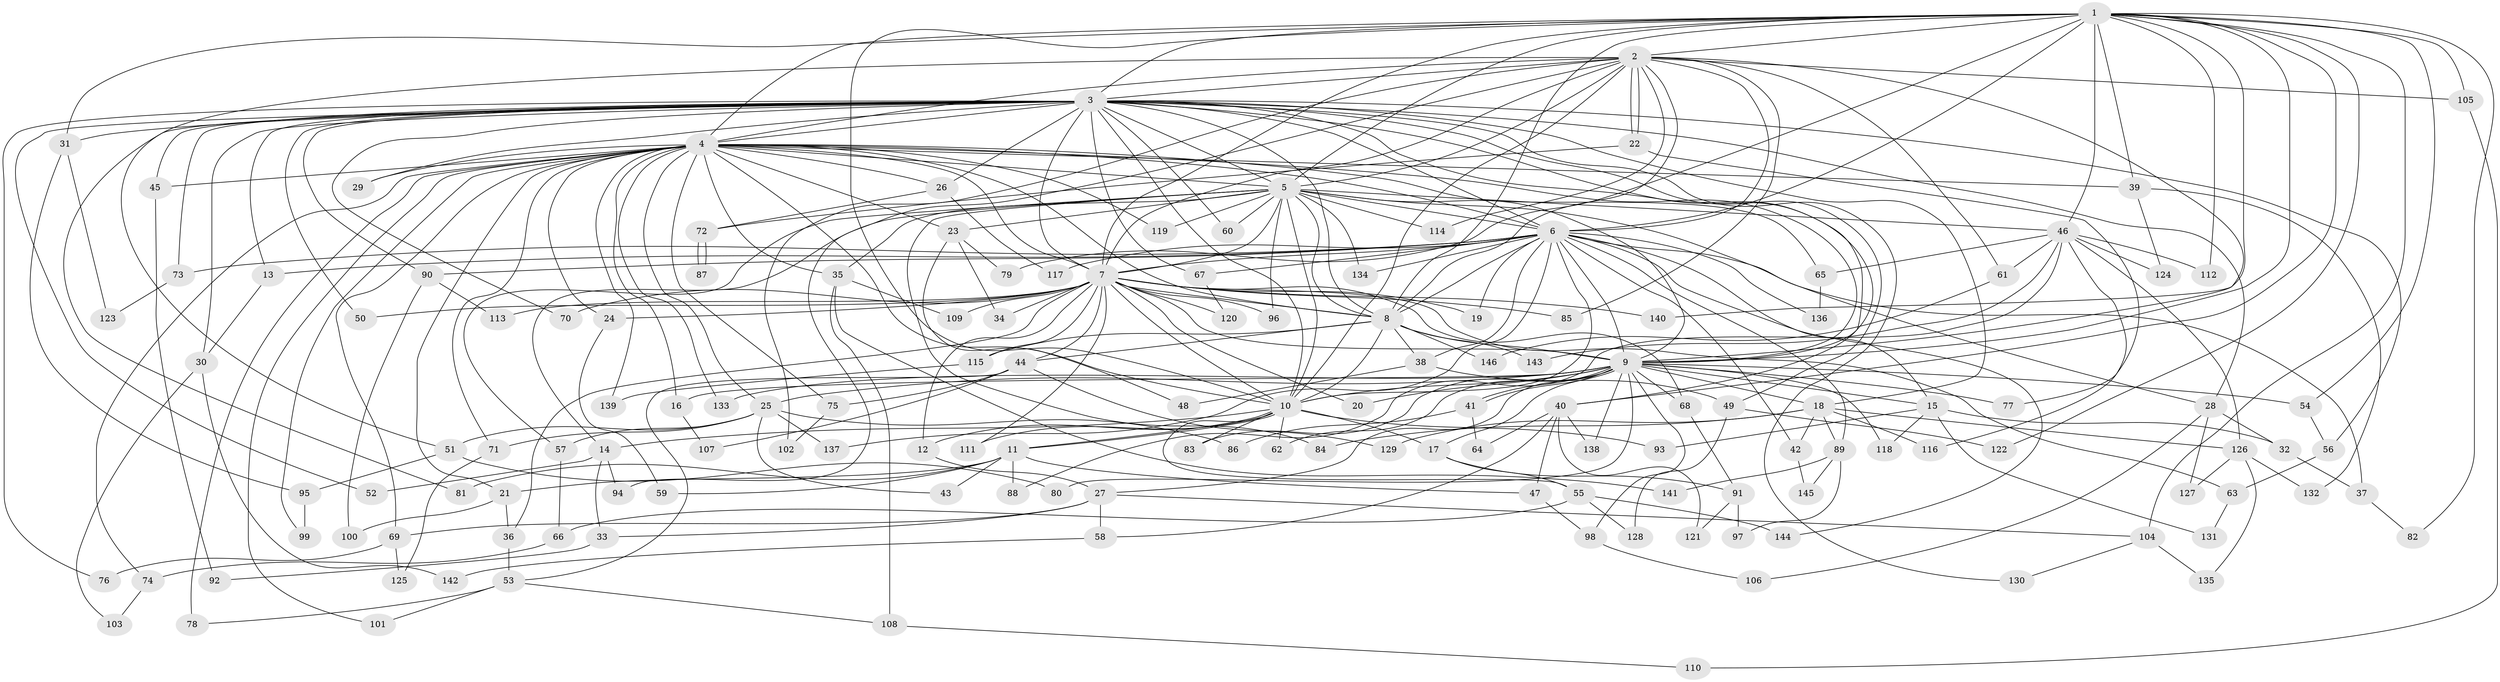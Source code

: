 // coarse degree distribution, {19: 0.008928571428571428, 20: 0.008928571428571428, 26: 0.017857142857142856, 41: 0.008928571428571428, 17: 0.017857142857142856, 31: 0.008928571428571428, 8: 0.017857142857142856, 7: 0.017857142857142856, 3: 0.21428571428571427, 5: 0.044642857142857144, 6: 0.05357142857142857, 4: 0.11607142857142858, 2: 0.45535714285714285, 10: 0.008928571428571428}
// Generated by graph-tools (version 1.1) at 2025/23/03/03/25 07:23:37]
// undirected, 146 vertices, 317 edges
graph export_dot {
graph [start="1"]
  node [color=gray90,style=filled];
  1;
  2;
  3;
  4;
  5;
  6;
  7;
  8;
  9;
  10;
  11;
  12;
  13;
  14;
  15;
  16;
  17;
  18;
  19;
  20;
  21;
  22;
  23;
  24;
  25;
  26;
  27;
  28;
  29;
  30;
  31;
  32;
  33;
  34;
  35;
  36;
  37;
  38;
  39;
  40;
  41;
  42;
  43;
  44;
  45;
  46;
  47;
  48;
  49;
  50;
  51;
  52;
  53;
  54;
  55;
  56;
  57;
  58;
  59;
  60;
  61;
  62;
  63;
  64;
  65;
  66;
  67;
  68;
  69;
  70;
  71;
  72;
  73;
  74;
  75;
  76;
  77;
  78;
  79;
  80;
  81;
  82;
  83;
  84;
  85;
  86;
  87;
  88;
  89;
  90;
  91;
  92;
  93;
  94;
  95;
  96;
  97;
  98;
  99;
  100;
  101;
  102;
  103;
  104;
  105;
  106;
  107;
  108;
  109;
  110;
  111;
  112;
  113;
  114;
  115;
  116;
  117;
  118;
  119;
  120;
  121;
  122;
  123;
  124;
  125;
  126;
  127;
  128;
  129;
  130;
  131;
  132;
  133;
  134;
  135;
  136;
  137;
  138;
  139;
  140;
  141;
  142;
  143;
  144;
  145;
  146;
  1 -- 2;
  1 -- 3;
  1 -- 4;
  1 -- 5;
  1 -- 6;
  1 -- 7;
  1 -- 8;
  1 -- 9;
  1 -- 10;
  1 -- 31;
  1 -- 39;
  1 -- 40;
  1 -- 46;
  1 -- 54;
  1 -- 79;
  1 -- 82;
  1 -- 104;
  1 -- 105;
  1 -- 112;
  1 -- 122;
  1 -- 140;
  2 -- 3;
  2 -- 4;
  2 -- 5;
  2 -- 6;
  2 -- 7;
  2 -- 8;
  2 -- 9;
  2 -- 10;
  2 -- 22;
  2 -- 22;
  2 -- 51;
  2 -- 61;
  2 -- 85;
  2 -- 94;
  2 -- 102;
  2 -- 105;
  2 -- 114;
  3 -- 4;
  3 -- 5;
  3 -- 6;
  3 -- 7;
  3 -- 8;
  3 -- 9;
  3 -- 10;
  3 -- 13;
  3 -- 18;
  3 -- 26;
  3 -- 28;
  3 -- 29;
  3 -- 30;
  3 -- 31;
  3 -- 40;
  3 -- 45;
  3 -- 49;
  3 -- 50;
  3 -- 52;
  3 -- 56;
  3 -- 60;
  3 -- 67;
  3 -- 70;
  3 -- 73;
  3 -- 76;
  3 -- 81;
  3 -- 90;
  3 -- 130;
  4 -- 5;
  4 -- 6;
  4 -- 7;
  4 -- 8;
  4 -- 9;
  4 -- 10;
  4 -- 16;
  4 -- 21;
  4 -- 23;
  4 -- 24;
  4 -- 25;
  4 -- 26;
  4 -- 29;
  4 -- 35;
  4 -- 39;
  4 -- 45;
  4 -- 65;
  4 -- 69;
  4 -- 71;
  4 -- 74;
  4 -- 75;
  4 -- 78;
  4 -- 99;
  4 -- 101;
  4 -- 119;
  4 -- 133;
  4 -- 139;
  5 -- 6;
  5 -- 7;
  5 -- 8;
  5 -- 9;
  5 -- 10;
  5 -- 14;
  5 -- 23;
  5 -- 28;
  5 -- 35;
  5 -- 46;
  5 -- 57;
  5 -- 60;
  5 -- 84;
  5 -- 96;
  5 -- 114;
  5 -- 119;
  5 -- 134;
  6 -- 7;
  6 -- 8;
  6 -- 9;
  6 -- 10;
  6 -- 13;
  6 -- 15;
  6 -- 19;
  6 -- 37;
  6 -- 38;
  6 -- 42;
  6 -- 67;
  6 -- 73;
  6 -- 89;
  6 -- 90;
  6 -- 117;
  6 -- 134;
  6 -- 136;
  6 -- 137;
  6 -- 144;
  7 -- 8;
  7 -- 9;
  7 -- 10;
  7 -- 12;
  7 -- 19;
  7 -- 20;
  7 -- 24;
  7 -- 34;
  7 -- 36;
  7 -- 44;
  7 -- 50;
  7 -- 63;
  7 -- 68;
  7 -- 70;
  7 -- 85;
  7 -- 96;
  7 -- 109;
  7 -- 111;
  7 -- 113;
  7 -- 115;
  7 -- 120;
  7 -- 140;
  8 -- 9;
  8 -- 10;
  8 -- 38;
  8 -- 44;
  8 -- 115;
  8 -- 143;
  8 -- 146;
  9 -- 10;
  9 -- 15;
  9 -- 16;
  9 -- 17;
  9 -- 18;
  9 -- 20;
  9 -- 25;
  9 -- 27;
  9 -- 41;
  9 -- 41;
  9 -- 54;
  9 -- 62;
  9 -- 68;
  9 -- 77;
  9 -- 80;
  9 -- 83;
  9 -- 98;
  9 -- 118;
  9 -- 133;
  9 -- 138;
  10 -- 11;
  10 -- 11;
  10 -- 12;
  10 -- 14;
  10 -- 17;
  10 -- 55;
  10 -- 62;
  10 -- 83;
  10 -- 93;
  10 -- 111;
  11 -- 21;
  11 -- 43;
  11 -- 47;
  11 -- 59;
  11 -- 81;
  11 -- 88;
  12 -- 27;
  13 -- 30;
  14 -- 33;
  14 -- 52;
  14 -- 94;
  15 -- 32;
  15 -- 93;
  15 -- 118;
  15 -- 131;
  16 -- 107;
  17 -- 55;
  17 -- 91;
  18 -- 42;
  18 -- 84;
  18 -- 89;
  18 -- 116;
  18 -- 126;
  18 -- 129;
  21 -- 36;
  21 -- 100;
  22 -- 72;
  22 -- 77;
  23 -- 34;
  23 -- 48;
  23 -- 79;
  24 -- 59;
  25 -- 43;
  25 -- 51;
  25 -- 57;
  25 -- 71;
  25 -- 86;
  25 -- 137;
  26 -- 72;
  26 -- 117;
  27 -- 33;
  27 -- 58;
  27 -- 69;
  27 -- 104;
  28 -- 32;
  28 -- 106;
  28 -- 127;
  30 -- 103;
  30 -- 142;
  31 -- 95;
  31 -- 123;
  32 -- 37;
  33 -- 92;
  35 -- 108;
  35 -- 109;
  35 -- 141;
  36 -- 53;
  37 -- 82;
  38 -- 48;
  38 -- 49;
  39 -- 124;
  39 -- 132;
  40 -- 47;
  40 -- 58;
  40 -- 64;
  40 -- 121;
  40 -- 138;
  41 -- 64;
  41 -- 86;
  42 -- 145;
  44 -- 53;
  44 -- 75;
  44 -- 107;
  44 -- 129;
  45 -- 92;
  46 -- 61;
  46 -- 65;
  46 -- 88;
  46 -- 112;
  46 -- 116;
  46 -- 124;
  46 -- 126;
  46 -- 143;
  47 -- 98;
  49 -- 122;
  49 -- 128;
  51 -- 80;
  51 -- 95;
  53 -- 78;
  53 -- 101;
  53 -- 108;
  54 -- 56;
  55 -- 66;
  55 -- 128;
  55 -- 144;
  56 -- 63;
  57 -- 66;
  58 -- 142;
  61 -- 146;
  63 -- 131;
  65 -- 136;
  66 -- 74;
  67 -- 120;
  68 -- 91;
  69 -- 76;
  69 -- 125;
  71 -- 125;
  72 -- 87;
  72 -- 87;
  73 -- 123;
  74 -- 103;
  75 -- 102;
  89 -- 97;
  89 -- 141;
  89 -- 145;
  90 -- 100;
  90 -- 113;
  91 -- 97;
  91 -- 121;
  95 -- 99;
  98 -- 106;
  104 -- 130;
  104 -- 135;
  105 -- 110;
  108 -- 110;
  115 -- 139;
  126 -- 127;
  126 -- 132;
  126 -- 135;
}
